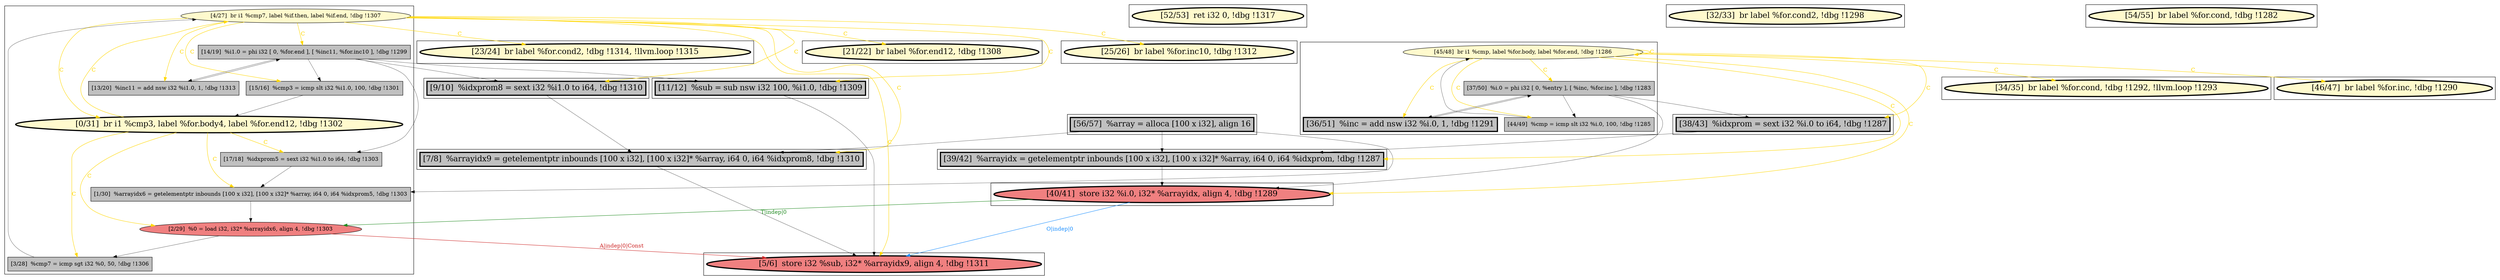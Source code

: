 
digraph G {



node143->node134 [style=solid,color=gold,label="C",penwidth=1.0,fontcolor=gold ]
node143->node141 [style=solid,color=gold,label="C",penwidth=1.0,fontcolor=gold ]
node138->node135 [style=solid,color=firebrick3,label="A|indep|0|Const",penwidth=1.0,fontcolor=firebrick3 ]
node128->node131 [style=solid,color=black,label="",penwidth=0.5,fontcolor=black ]
node123->node125 [style=solid,color=gold,label="C",penwidth=1.0,fontcolor=gold ]
node122->node123 [style=solid,color=black,label="",penwidth=0.5,fontcolor=black ]
node128->node120 [style=solid,color=black,label="",penwidth=0.5,fontcolor=black ]
node133->node138 [style=solid,color=forestgreen,label="T|indep|0",penwidth=1.0,fontcolor=forestgreen ]
node123->node123 [style=solid,color=gold,label="C",penwidth=1.0,fontcolor=gold ]
node143->node148 [style=solid,color=gold,label="C",penwidth=1.0,fontcolor=gold ]
node125->node133 [style=solid,color=black,label="",penwidth=0.5,fontcolor=black ]
node131->node133 [style=solid,color=black,label="",penwidth=0.5,fontcolor=black ]
node125->node121 [style=solid,color=black,label="",penwidth=0.5,fontcolor=black ]
node140->node144 [style=solid,color=gold,label="C",penwidth=1.0,fontcolor=gold ]
node120->node135 [style=solid,color=black,label="",penwidth=0.5,fontcolor=black ]
node141->node136 [style=solid,color=black,label="",penwidth=0.5,fontcolor=black ]
node125->node124 [style=solid,color=black,label="",penwidth=0.5,fontcolor=black ]
node143->node135 [style=solid,color=gold,label="C",penwidth=1.0,fontcolor=gold ]
node143->node127 [style=solid,color=gold,label="C",penwidth=1.0,fontcolor=gold ]
node142->node141 [style=solid,color=black,label="",penwidth=0.5,fontcolor=black ]
node141->node139 [style=solid,color=black,label="",penwidth=0.5,fontcolor=black ]
node125->node122 [style=solid,color=black,label="",penwidth=0.5,fontcolor=black ]
node123->node133 [style=solid,color=gold,label="C",penwidth=1.0,fontcolor=gold ]
node143->node142 [style=solid,color=gold,label="C",penwidth=1.0,fontcolor=gold ]
node140->node138 [style=solid,color=gold,label="C",penwidth=1.0,fontcolor=gold ]
node144->node143 [style=solid,color=black,label="",penwidth=0.5,fontcolor=black ]
node147->node135 [style=solid,color=black,label="",penwidth=0.5,fontcolor=black ]
node123->node132 [style=solid,color=gold,label="C",penwidth=1.0,fontcolor=gold ]
node133->node135 [style=solid,color=dodgerblue,label="O|indep|0",penwidth=1.0,fontcolor=dodgerblue ]
node140->node137 [style=solid,color=gold,label="C",penwidth=1.0,fontcolor=gold ]
node141->node147 [style=solid,color=black,label="",penwidth=0.5,fontcolor=black ]
node143->node146 [style=solid,color=gold,label="C",penwidth=1.0,fontcolor=gold ]
node143->node147 [style=solid,color=gold,label="C",penwidth=1.0,fontcolor=gold ]
node143->node140 [style=solid,color=gold,label="C",penwidth=1.0,fontcolor=gold ]
node123->node122 [style=solid,color=gold,label="C",penwidth=1.0,fontcolor=gold ]
node141->node148 [style=solid,color=black,label="",penwidth=0.5,fontcolor=black ]
node141->node142 [style=solid,color=black,label="",penwidth=0.5,fontcolor=black ]
node123->node124 [style=solid,color=gold,label="C",penwidth=1.0,fontcolor=gold ]
node121->node131 [style=solid,color=black,label="",penwidth=0.5,fontcolor=black ]
node139->node140 [style=solid,color=black,label="",penwidth=0.5,fontcolor=black ]
node128->node137 [style=solid,color=black,label="",penwidth=0.5,fontcolor=black ]
node140->node143 [style=solid,color=gold,label="C",penwidth=1.0,fontcolor=gold ]
node123->node121 [style=solid,color=gold,label="C",penwidth=1.0,fontcolor=gold ]
node148->node120 [style=solid,color=black,label="",penwidth=0.5,fontcolor=black ]
node143->node139 [style=solid,color=gold,label="C",penwidth=1.0,fontcolor=gold ]
node124->node125 [style=solid,color=black,label="",penwidth=0.5,fontcolor=black ]
node137->node138 [style=solid,color=black,label="",penwidth=0.5,fontcolor=black ]
node140->node136 [style=solid,color=gold,label="C",penwidth=1.0,fontcolor=gold ]
node136->node137 [style=solid,color=black,label="",penwidth=0.5,fontcolor=black ]
node123->node126 [style=solid,color=gold,label="C",penwidth=1.0,fontcolor=gold ]
node143->node120 [style=solid,color=gold,label="C",penwidth=1.0,fontcolor=gold ]
node123->node131 [style=solid,color=gold,label="C",penwidth=1.0,fontcolor=gold ]
node138->node144 [style=solid,color=black,label="",penwidth=0.5,fontcolor=black ]


subgraph cluster16 {


node147 [penwidth=3.0,fontsize=20,fillcolor=grey,label="[11/12]  %sub = sub nsw i32 100, %i1.0, !dbg !1309",shape=rectangle,style=filled ]



}

subgraph cluster17 {


node148 [penwidth=3.0,fontsize=20,fillcolor=grey,label="[9/10]  %idxprom8 = sext i32 %i1.0 to i64, !dbg !1310",shape=rectangle,style=filled ]



}

subgraph cluster4 {


node127 [penwidth=3.0,fontsize=20,fillcolor=lemonchiffon,label="[21/22]  br label %for.end12, !dbg !1308",shape=ellipse,style=filled ]



}

subgraph cluster3 {


node126 [penwidth=3.0,fontsize=20,fillcolor=lemonchiffon,label="[46/47]  br label %for.inc, !dbg !1290",shape=ellipse,style=filled ]



}

subgraph cluster2 {


node125 [fillcolor=grey,label="[37/50]  %i.0 = phi i32 [ 0, %entry ], [ %inc, %for.inc ], !dbg !1283",shape=rectangle,style=filled ]
node124 [penwidth=3.0,fontsize=20,fillcolor=grey,label="[36/51]  %inc = add nsw i32 %i.0, 1, !dbg !1291",shape=rectangle,style=filled ]
node122 [fillcolor=grey,label="[44/49]  %cmp = icmp slt i32 %i.0, 100, !dbg !1285",shape=rectangle,style=filled ]
node123 [fillcolor=lemonchiffon,label="[45/48]  br i1 %cmp, label %for.body, label %for.end, !dbg !1286",shape=ellipse,style=filled ]



}

subgraph cluster1 {


node121 [penwidth=3.0,fontsize=20,fillcolor=grey,label="[38/43]  %idxprom = sext i32 %i.0 to i64, !dbg !1287",shape=rectangle,style=filled ]



}

subgraph cluster12 {


node135 [penwidth=3.0,fontsize=20,fillcolor=lightcoral,label="[5/6]  store i32 %sub, i32* %arrayidx9, align 4, !dbg !1311",shape=ellipse,style=filled ]



}

subgraph cluster5 {


node128 [penwidth=3.0,fontsize=20,fillcolor=grey,label="[56/57]  %array = alloca [100 x i32], align 16",shape=rectangle,style=filled ]



}

subgraph cluster0 {


node120 [penwidth=3.0,fontsize=20,fillcolor=grey,label="[7/8]  %arrayidx9 = getelementptr inbounds [100 x i32], [100 x i32]* %array, i64 0, i64 %idxprom8, !dbg !1310",shape=rectangle,style=filled ]



}

subgraph cluster6 {


node129 [penwidth=3.0,fontsize=20,fillcolor=lemonchiffon,label="[52/53]  ret i32 0, !dbg !1317",shape=ellipse,style=filled ]



}

subgraph cluster14 {


node145 [penwidth=3.0,fontsize=20,fillcolor=lemonchiffon,label="[32/33]  br label %for.cond2, !dbg !1298",shape=ellipse,style=filled ]



}

subgraph cluster7 {


node130 [penwidth=3.0,fontsize=20,fillcolor=lemonchiffon,label="[54/55]  br label %for.cond, !dbg !1282",shape=ellipse,style=filled ]



}

subgraph cluster8 {


node131 [penwidth=3.0,fontsize=20,fillcolor=grey,label="[39/42]  %arrayidx = getelementptr inbounds [100 x i32], [100 x i32]* %array, i64 0, i64 %idxprom, !dbg !1287",shape=rectangle,style=filled ]



}

subgraph cluster9 {


node132 [penwidth=3.0,fontsize=20,fillcolor=lemonchiffon,label="[34/35]  br label %for.cond, !dbg !1292, !llvm.loop !1293",shape=ellipse,style=filled ]



}

subgraph cluster10 {


node133 [penwidth=3.0,fontsize=20,fillcolor=lightcoral,label="[40/41]  store i32 %i.0, i32* %arrayidx, align 4, !dbg !1289",shape=ellipse,style=filled ]



}

subgraph cluster11 {


node134 [penwidth=3.0,fontsize=20,fillcolor=lemonchiffon,label="[23/24]  br label %for.cond2, !dbg !1314, !llvm.loop !1315",shape=ellipse,style=filled ]



}

subgraph cluster13 {


node143 [fillcolor=lemonchiffon,label="[4/27]  br i1 %cmp7, label %if.then, label %if.end, !dbg !1307",shape=ellipse,style=filled ]
node136 [fillcolor=grey,label="[17/18]  %idxprom5 = sext i32 %i1.0 to i64, !dbg !1303",shape=rectangle,style=filled ]
node144 [fillcolor=grey,label="[3/28]  %cmp7 = icmp sgt i32 %0, 50, !dbg !1306",shape=rectangle,style=filled ]
node142 [fillcolor=grey,label="[13/20]  %inc11 = add nsw i32 %i1.0, 1, !dbg !1313",shape=rectangle,style=filled ]
node138 [fillcolor=lightcoral,label="[2/29]  %0 = load i32, i32* %arrayidx6, align 4, !dbg !1303",shape=ellipse,style=filled ]
node137 [fillcolor=grey,label="[1/30]  %arrayidx6 = getelementptr inbounds [100 x i32], [100 x i32]* %array, i64 0, i64 %idxprom5, !dbg !1303",shape=rectangle,style=filled ]
node141 [fillcolor=grey,label="[14/19]  %i1.0 = phi i32 [ 0, %for.end ], [ %inc11, %for.inc10 ], !dbg !1299",shape=rectangle,style=filled ]
node139 [fillcolor=grey,label="[15/16]  %cmp3 = icmp slt i32 %i1.0, 100, !dbg !1301",shape=rectangle,style=filled ]
node140 [penwidth=3.0,fontsize=20,fillcolor=lemonchiffon,label="[0/31]  br i1 %cmp3, label %for.body4, label %for.end12, !dbg !1302",shape=ellipse,style=filled ]



}

subgraph cluster15 {


node146 [penwidth=3.0,fontsize=20,fillcolor=lemonchiffon,label="[25/26]  br label %for.inc10, !dbg !1312",shape=ellipse,style=filled ]



}

}
